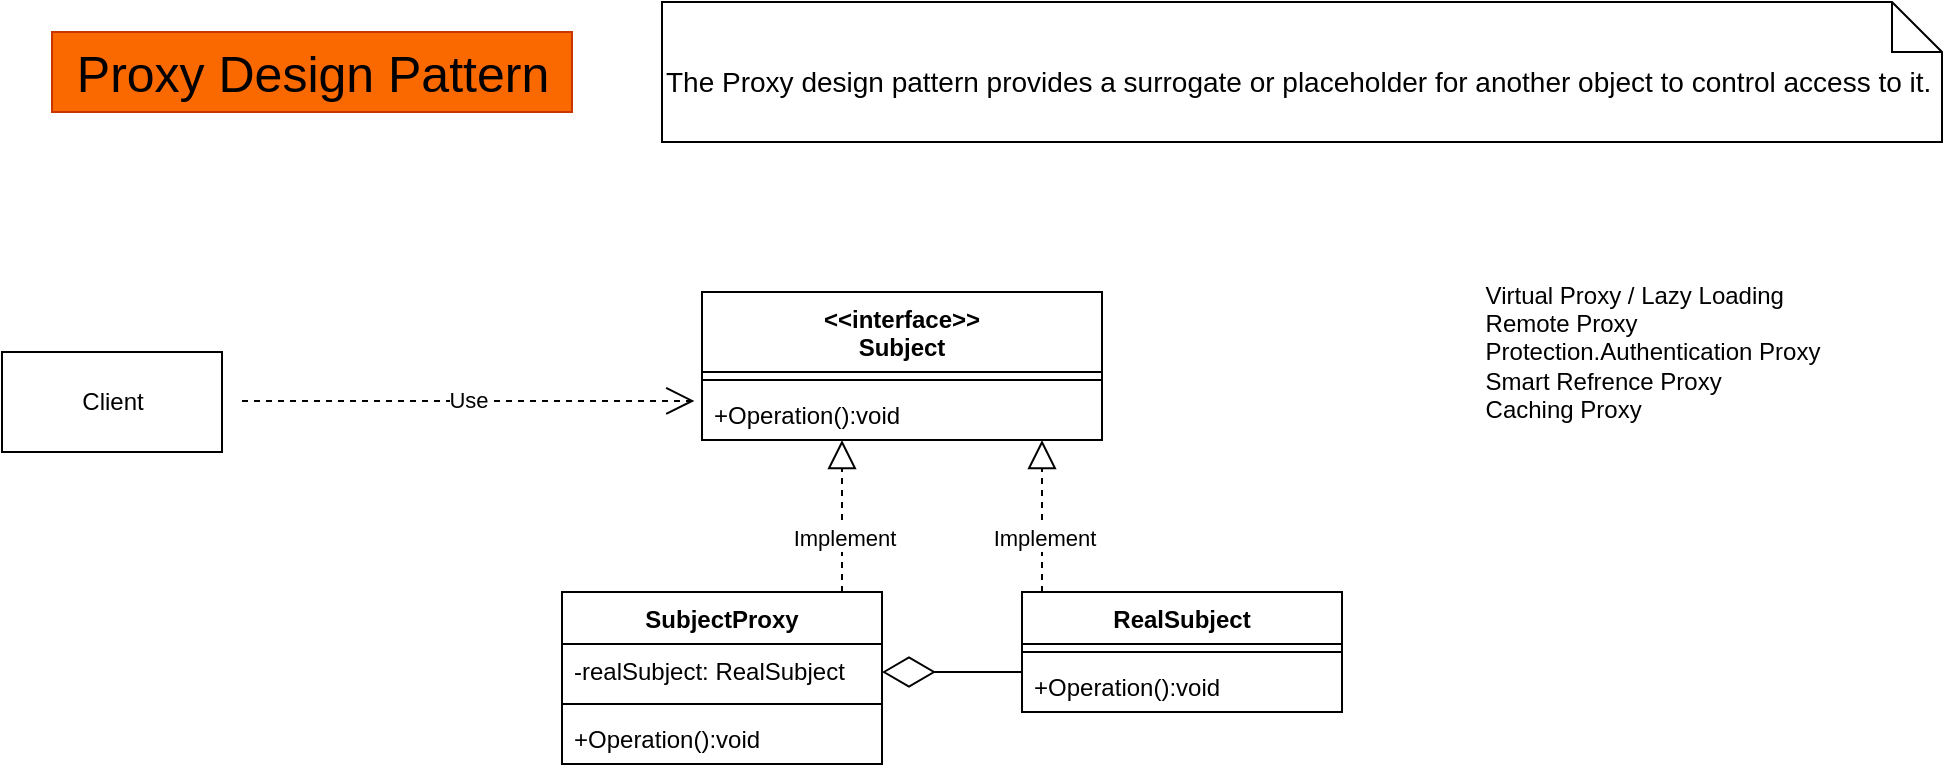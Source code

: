<mxfile>
    <diagram id="bpbkTxAe3MsM5qXTKhsR" name="Page-1">
        <mxGraphModel dx="1078" dy="469" grid="1" gridSize="10" guides="1" tooltips="1" connect="1" arrows="1" fold="1" page="1" pageScale="1" pageWidth="1100" pageHeight="850" math="0" shadow="0">
            <root>
                <mxCell id="0"/>
                <mxCell id="1" parent="0"/>
                <mxCell id="154" value="Proxy Design Pattern" style="text;html=1;align=center;verticalAlign=middle;resizable=0;points=[];autosize=1;strokeColor=#C73500;fillColor=#fa6800;fontColor=#000000;fontSize=25;movable=0;rotatable=0;deletable=0;editable=0;connectable=0;" parent="1" vertex="1">
                    <mxGeometry x="85" y="40" width="260" height="40" as="geometry"/>
                </mxCell>
                <mxCell id="201" value="&lt;span style=&quot;font-size: 14px;&quot;&gt;The Proxy design pattern provides a surrogate or placeholder for another object to control access to it.&lt;/span&gt;" style="shape=note2;boundedLbl=1;whiteSpace=wrap;html=1;size=25;verticalAlign=top;align=left;movable=0;resizable=0;rotatable=0;deletable=0;editable=0;connectable=0;" parent="1" vertex="1">
                    <mxGeometry x="390" y="25" width="640" height="70" as="geometry"/>
                </mxCell>
                <mxCell id="380" value="&lt;div style=&quot;text-align: left;&quot;&gt;&lt;span style=&quot;background-color: initial;&quot;&gt;Virtual Proxy / Lazy Loading&lt;/span&gt;&lt;/div&gt;&lt;div style=&quot;text-align: left;&quot;&gt;&lt;span style=&quot;background-color: initial;&quot;&gt;Remote Proxy&lt;/span&gt;&lt;/div&gt;&lt;div style=&quot;text-align: left;&quot;&gt;&lt;span style=&quot;background-color: initial;&quot;&gt;Protection.Authentication Proxy&lt;/span&gt;&lt;/div&gt;&lt;div style=&quot;text-align: left;&quot;&gt;&lt;span style=&quot;background-color: initial;&quot;&gt;Smart Refrence Proxy&lt;/span&gt;&lt;/div&gt;&lt;div style=&quot;text-align: left;&quot;&gt;&lt;span style=&quot;background-color: initial;&quot;&gt;Caching Proxy&lt;/span&gt;&lt;/div&gt;" style="text;html=1;align=center;verticalAlign=middle;resizable=0;points=[];autosize=1;strokeColor=none;fillColor=none;" vertex="1" parent="1">
                    <mxGeometry x="790" y="155" width="190" height="90" as="geometry"/>
                </mxCell>
                <mxCell id="360" value="&lt;&lt;interface&gt;&gt;&#10;Subject" style="swimlane;fontStyle=1;align=center;verticalAlign=top;childLayout=stackLayout;horizontal=1;startSize=40;horizontalStack=0;resizeParent=1;resizeParentMax=0;resizeLast=0;collapsible=1;marginBottom=0;movable=0;resizable=0;rotatable=0;deletable=0;editable=0;connectable=0;" parent="1" vertex="1">
                    <mxGeometry x="410" y="170" width="200" height="74" as="geometry"/>
                </mxCell>
                <mxCell id="362" value="" style="line;strokeWidth=1;fillColor=none;align=left;verticalAlign=middle;spacingTop=-1;spacingLeft=3;spacingRight=3;rotatable=0;labelPosition=right;points=[];portConstraint=eastwest;strokeColor=inherit;movable=0;resizable=0;deletable=0;editable=0;connectable=0;" parent="360" vertex="1">
                    <mxGeometry y="40" width="200" height="8" as="geometry"/>
                </mxCell>
                <mxCell id="363" value="+Operation():void" style="text;strokeColor=none;fillColor=none;align=left;verticalAlign=top;spacingLeft=4;spacingRight=4;overflow=hidden;rotatable=0;points=[[0,0.5],[1,0.5]];portConstraint=eastwest;movable=0;resizable=0;deletable=0;editable=0;connectable=0;" parent="360" vertex="1">
                    <mxGeometry y="48" width="200" height="26" as="geometry"/>
                </mxCell>
                <mxCell id="364" value="SubjectProxy" style="swimlane;fontStyle=1;align=center;verticalAlign=top;childLayout=stackLayout;horizontal=1;startSize=26;horizontalStack=0;resizeParent=1;resizeParentMax=0;resizeLast=0;collapsible=1;marginBottom=0;movable=0;resizable=0;rotatable=0;deletable=0;editable=0;connectable=0;" parent="1" vertex="1">
                    <mxGeometry x="340" y="320" width="160" height="86" as="geometry"/>
                </mxCell>
                <mxCell id="365" value="-realSubject: RealSubject" style="text;strokeColor=none;fillColor=none;align=left;verticalAlign=top;spacingLeft=4;spacingRight=4;overflow=hidden;rotatable=0;points=[[0,0.5],[1,0.5]];portConstraint=eastwest;movable=0;resizable=0;deletable=0;editable=0;connectable=0;" parent="364" vertex="1">
                    <mxGeometry y="26" width="160" height="26" as="geometry"/>
                </mxCell>
                <mxCell id="366" value="" style="line;strokeWidth=1;fillColor=none;align=left;verticalAlign=middle;spacingTop=-1;spacingLeft=3;spacingRight=3;rotatable=0;labelPosition=right;points=[];portConstraint=eastwest;strokeColor=inherit;movable=0;resizable=0;deletable=0;editable=0;connectable=0;" parent="364" vertex="1">
                    <mxGeometry y="52" width="160" height="8" as="geometry"/>
                </mxCell>
                <mxCell id="367" value="+Operation():void" style="text;strokeColor=none;fillColor=none;align=left;verticalAlign=top;spacingLeft=4;spacingRight=4;overflow=hidden;rotatable=0;points=[[0,0.5],[1,0.5]];portConstraint=eastwest;movable=0;resizable=0;deletable=0;editable=0;connectable=0;" parent="364" vertex="1">
                    <mxGeometry y="60" width="160" height="26" as="geometry"/>
                </mxCell>
                <mxCell id="368" value="RealSubject" style="swimlane;fontStyle=1;align=center;verticalAlign=top;childLayout=stackLayout;horizontal=1;startSize=26;horizontalStack=0;resizeParent=1;resizeParentMax=0;resizeLast=0;collapsible=1;marginBottom=0;movable=1;resizable=1;rotatable=1;deletable=1;editable=1;connectable=1;" parent="1" vertex="1">
                    <mxGeometry x="570" y="320" width="160" height="60" as="geometry"/>
                </mxCell>
                <mxCell id="370" value="" style="line;strokeWidth=1;fillColor=none;align=left;verticalAlign=middle;spacingTop=-1;spacingLeft=3;spacingRight=3;rotatable=0;labelPosition=right;points=[];portConstraint=eastwest;strokeColor=inherit;movable=0;resizable=0;deletable=0;editable=0;connectable=0;" parent="368" vertex="1">
                    <mxGeometry y="26" width="160" height="8" as="geometry"/>
                </mxCell>
                <mxCell id="371" value="+Operation():void" style="text;strokeColor=none;fillColor=none;align=left;verticalAlign=top;spacingLeft=4;spacingRight=4;overflow=hidden;rotatable=0;points=[[0,0.5],[1,0.5]];portConstraint=eastwest;movable=0;resizable=0;deletable=0;editable=0;connectable=0;" parent="368" vertex="1">
                    <mxGeometry y="34" width="160" height="26" as="geometry"/>
                </mxCell>
                <mxCell id="372" value="" style="endArrow=block;dashed=1;endFill=0;endSize=12;html=1;movable=0;resizable=0;rotatable=0;deletable=0;editable=0;connectable=0;" parent="1" edge="1">
                    <mxGeometry width="160" relative="1" as="geometry">
                        <mxPoint x="480" y="320" as="sourcePoint"/>
                        <mxPoint x="480" y="244" as="targetPoint"/>
                    </mxGeometry>
                </mxCell>
                <mxCell id="373" value="Implement" style="edgeLabel;html=1;align=center;verticalAlign=middle;resizable=0;points=[];movable=0;rotatable=0;deletable=0;editable=0;connectable=0;" parent="372" vertex="1" connectable="0">
                    <mxGeometry x="-0.277" y="-1" relative="1" as="geometry">
                        <mxPoint as="offset"/>
                    </mxGeometry>
                </mxCell>
                <mxCell id="374" value="" style="endArrow=block;dashed=1;endFill=0;endSize=12;html=1;movable=0;resizable=0;rotatable=0;deletable=0;editable=0;connectable=0;" parent="1" edge="1">
                    <mxGeometry width="160" relative="1" as="geometry">
                        <mxPoint x="580" y="320" as="sourcePoint"/>
                        <mxPoint x="580" y="244" as="targetPoint"/>
                    </mxGeometry>
                </mxCell>
                <mxCell id="375" value="Implement" style="edgeLabel;html=1;align=center;verticalAlign=middle;resizable=0;points=[];movable=0;rotatable=0;deletable=0;editable=0;connectable=0;" parent="374" vertex="1" connectable="0">
                    <mxGeometry x="-0.277" y="-1" relative="1" as="geometry">
                        <mxPoint as="offset"/>
                    </mxGeometry>
                </mxCell>
                <mxCell id="376" value="Client" style="html=1;movable=0;resizable=0;rotatable=0;deletable=0;editable=0;connectable=0;" parent="1" vertex="1">
                    <mxGeometry x="60" y="200" width="110" height="50" as="geometry"/>
                </mxCell>
                <mxCell id="377" value="Use" style="endArrow=open;endSize=12;dashed=1;html=1;entryX=-0.019;entryY=0.249;entryDx=0;entryDy=0;entryPerimeter=0;movable=0;resizable=0;rotatable=0;deletable=0;editable=0;connectable=0;" parent="1" target="363" edge="1">
                    <mxGeometry width="160" relative="1" as="geometry">
                        <mxPoint x="180" y="224.5" as="sourcePoint"/>
                        <mxPoint x="340" y="224.5" as="targetPoint"/>
                    </mxGeometry>
                </mxCell>
                <mxCell id="378" value="" style="endArrow=diamondThin;endFill=0;endSize=24;html=1;movable=0;resizable=0;rotatable=0;deletable=0;editable=0;connectable=0;" parent="1" edge="1">
                    <mxGeometry width="160" relative="1" as="geometry">
                        <mxPoint x="570" y="360" as="sourcePoint"/>
                        <mxPoint x="500" y="360" as="targetPoint"/>
                    </mxGeometry>
                </mxCell>
            </root>
        </mxGraphModel>
    </diagram>
</mxfile>